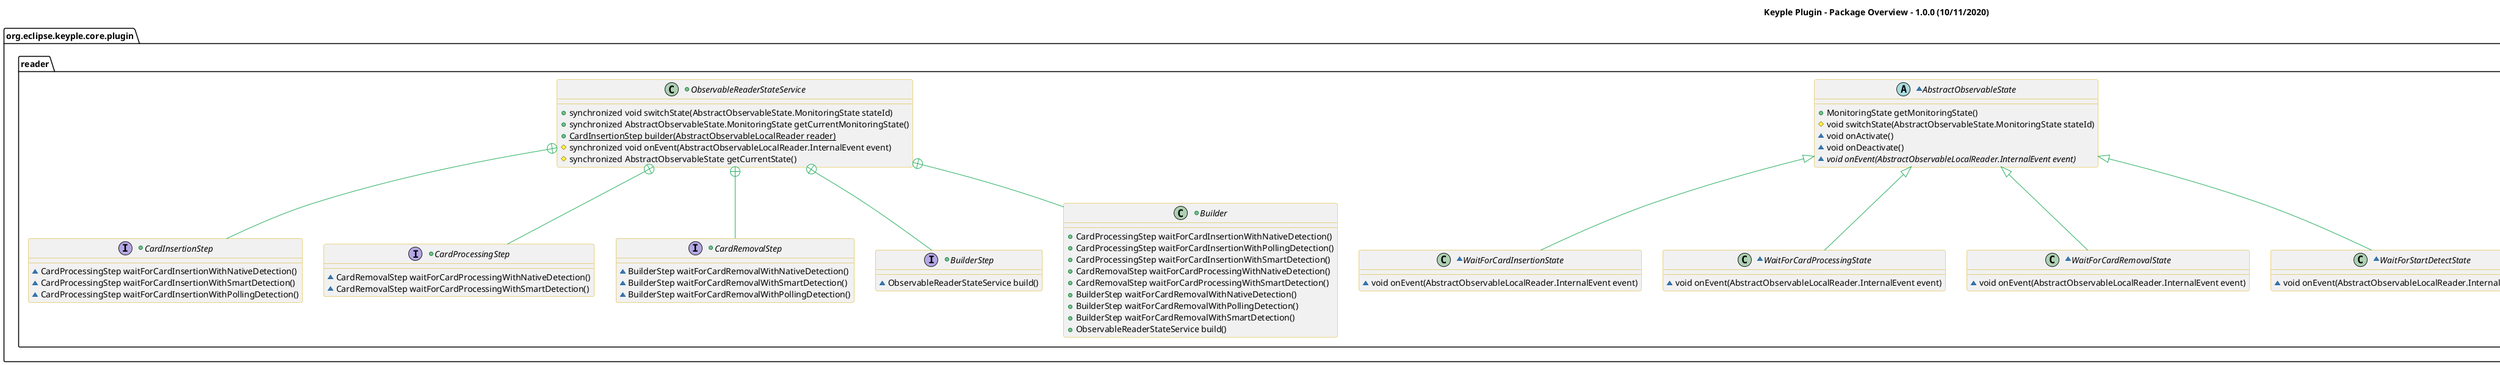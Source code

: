 @startuml
title
    Keyple Plugin - Package Overview - 1.0.0 (10/11/2020)
end title

' == THEME ==

'Couleurs issues de : https://htmlcolorcodes.com/fr/tableau-de-couleur/tableau-de-couleur-design-plat/
!define C_GREY1 F8F9F9
!define C_GREY2 F2F3F4
!define C_GREY3 E5E7E9
!define C_GREY4 D7DBDD
!define C_GREY5 CACFD2
!define C_GREY6 BDC3C7
!define C_LINK 3498DB
!define C_USE 27AE60

skinparam Shadowing false
skinparam ClassFontStyle italic
skinparam ClassBorderColor #D4AC0D
skinparam stereotypeABorderColor #A9DCDF
skinparam stereotypeIBorderColor #B4A7E5
skinparam stereotypeCBorderColor #ADD1B2
skinparam stereotypeEBorderColor #EB93DF
' Red
skinparam ClassBackgroundColor<<red>> #FDEDEC
skinparam ClassBorderColor<<red>> #E74C3C
hide <<red>> stereotype
' Purple
skinparam ClassBackgroundColor<<purple>> #F4ECF7
skinparam ClassBorderColor<<purple>> #8E44AD
hide <<purple>> stereotype
' blue
skinparam ClassBackgroundColor<<blue>> #EBF5FB
skinparam ClassBorderColor<<blue>> #3498DB
hide <<blue>> stereotype
' Green
skinparam ClassBackgroundColor<<green>> #E9F7EF
skinparam ClassBorderColor<<green>> #27AE60
hide <<green>> stereotype
' Grey
skinparam ClassBackgroundColor<<grey>> #EAECEE
skinparam ClassBorderColor<<grey>> #2C3E50
hide <<grey>> stereotype

' == CONTENT ==
package "org.eclipse.keyple.core.plugin" as root {

    package "reader"{

          ~abstract class AbstractMonitoringJob{
             ~abstract Runnable getMonitoringJob(AbstractObservableState state)
             ~abstract void stop()
          }

          ~class CardAbsentPingMonitoringJob{
            ~Runnable getMonitoringJob(final AbstractObservableState state)
            ~stop()
          }

          ~class CardPresentMonitoringJob{
            ~Runnable getMonitoringJob(final AbstractObservableState state)
            ~stop()
          }

        ~class SmartInsertionMonitoringJob{
            ~Runnable getMonitoringJob(final AbstractObservableState state)
            ~stop()
        }

        ~class SmartRemovalMonitoringJob{
            ~Runnable getMonitoringJob(final AbstractObservableState state)
            ~stop()
        }

        ~abstract class AbstractObservableState{
            +MonitoringState getMonitoringState()
            #void switchState(AbstractObservableState.MonitoringState stateId)
            ~void onActivate()
            ~void onDeactivate()
            ~{abstract} void onEvent(AbstractObservableLocalReader.InternalEvent event)
        }

        ~class WaitForCardInsertionState{
            ~void onEvent(AbstractObservableLocalReader.InternalEvent event)
        }

        ~class WaitForCardProcessingState{
            ~void onEvent(AbstractObservableLocalReader.InternalEvent event)
        }

        ~class WaitForCardRemovalState{
            ~void onEvent(AbstractObservableLocalReader.InternalEvent event)
        }

        ~class WaitForStartDetectState{
            ~void onEvent(AbstractObservableLocalReader.InternalEvent event)
        }

        +class ObservableReaderStateService{
            +synchronized void switchState(AbstractObservableState.MonitoringState stateId)
            +synchronized AbstractObservableState.MonitoringState getCurrentMonitoringState()
            +{static} CardInsertionStep builder(AbstractObservableLocalReader reader)
            #synchronized void onEvent(AbstractObservableLocalReader.InternalEvent event)
            #synchronized AbstractObservableState getCurrentState()
        }

        +interface CardInsertionStep {
            ~CardProcessingStep waitForCardInsertionWithNativeDetection()
            ~CardProcessingStep waitForCardInsertionWithSmartDetection()
            ~CardProcessingStep waitForCardInsertionWithPollingDetection()
        }

        +interface CardProcessingStep {
            ~CardRemovalStep waitForCardProcessingWithNativeDetection()
            ~CardRemovalStep waitForCardProcessingWithSmartDetection()
        }

        +interface CardRemovalStep {
            ~BuilderStep waitForCardRemovalWithNativeDetection()
            ~BuilderStep waitForCardRemovalWithSmartDetection()
            ~BuilderStep waitForCardRemovalWithPollingDetection()
        }

        +interface BuilderStep {
            ~ObservableReaderStateService build()
        }

        +class Builder{
            +CardProcessingStep waitForCardInsertionWithNativeDetection()
            +CardProcessingStep waitForCardInsertionWithPollingDetection()
            +CardProcessingStep waitForCardInsertionWithSmartDetection()
            +CardRemovalStep waitForCardProcessingWithNativeDetection()
            +CardRemovalStep waitForCardProcessingWithSmartDetection()
            +BuilderStep waitForCardRemovalWithNativeDetection()
            +BuilderStep waitForCardRemovalWithPollingDetection()
            +BuilderStep waitForCardRemovalWithSmartDetection()
            +ObservableReaderStateService build()
        }
    }
}


' Associations
AbstractMonitoringJob <|-- CardAbsentPingMonitoringJob #C_USE
AbstractMonitoringJob <|-- CardPresentMonitoringJob #C_USE
AbstractMonitoringJob <|-- SmartInsertionMonitoringJob #C_USE
AbstractMonitoringJob <|-- SmartRemovalMonitoringJob #C_USE
AbstractObservableState <|-- WaitForCardInsertionState #C_USE
AbstractObservableState <|-- WaitForCardProcessingState #C_USE
AbstractObservableState <|-- WaitForCardRemovalState #C_USE
AbstractObservableState <|-- WaitForStartDetectState #C_USE
ObservableReaderStateService +-- CardInsertionStep #C_USE
ObservableReaderStateService +-- CardProcessingStep #C_USE
ObservableReaderStateService +-- CardRemovalStep #C_USE
ObservableReaderStateService +-- BuilderStep #C_USE
ObservableReaderStateService +-- Builder #C_USE

' == LAYOUT ==


' == STYLE ==

'package root #C_GREY1 {}
'package spi #C_GREY3 {}
'package impl #C_GREY2 {}
'
'interface LocalServiceClient <<green>>
'class LocalServiceClientFactory <<green>>
'interface LocalServiceClientFactoryNameStep <<green>>
'interface LocalServiceClientFactoryNodeStep <<green>>
'interface LocalServiceClientFactoryTimeoutStep <<green>>
'interface LocalServiceClientFactoryReaderStep <<green>>
'interface LocalServiceClientFactoryBuilderStep <<green>>
'class RemoteServiceParameters <<green>>
'class RemoteServiceParametersBuilder <<green>>
'class LocalServiceClientUtils <<green>>
'interface ObservableReaderEventFilter <<green>>
'
'interface LocalServiceServer <<purple>>
'class LocalServiceServerFactory <<purple>>
'interface LocalServiceServerFactoryNameStep <<purple>>
'interface LocalServiceServerFactoryNodeStep <<purple>>
'interface LocalServiceServerFactoryBuilderStep <<purple>>
'class LocalServiceServerUtils <<purple>>
'
'interface PoolLocalServiceServer <<blue>>
'class PoolLocalServiceServerFactory <<blue>>
'interface PoolLocalServiceServerFactoryNameStep <<blue>>
'interface PoolLocalServiceServerFactoryNodeStep <<blue>>
'interface PoolLocalServiceServerFactoryPluginStep <<blue>>
'interface PoolLocalServiceServerFactoryBuilderStep <<blue>>
'class PoolLocalServiceServerUtils <<blue>>



@enduml